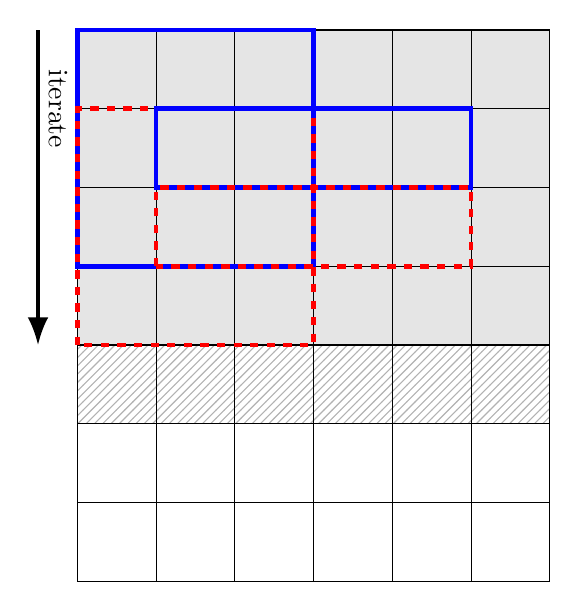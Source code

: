 % \tikzsetnextfilename{system-overview}
\begin{tikzpicture}[
    rounded corners=0mm,
    triangle/.style = {fill=blue!20, regular polygon, regular polygon sides=3 },
    node rotated/.style = {rotate=180},
    border rotated/.style = {shape border rotate=180}
]
    %coordinates
    \coordinate (orig)      at (0,0);

    \begin{pgfonlayer}{main}
        
        % Braces
        % \draw [line width=0.5mm,decorate,decoration={brace,amplitude=10pt},xshift=-4pt,yshift=0pt] (9.5,5) -- (9.5,0) node [black,midway,xshift=0.5cm,anchor=west] {Window length};
        % \draw [line width=0.5mm,decorate,decoration={brace,amplitude=10pt},xshift=-0pt,yshift=0pt] (8,-0.5) -- (0,-0.5) node [black,midway,yshift=-0.5cm,anchor=north] {Image width};
        
        % Center pixel
        % \draw[black,line width=0.5mm] (2,2) rectangle (3,3);
        
        % Window sizes
        \draw[blue,line width=0.6mm] (0,4) rectangle (3,7);
        \draw[red,line width=0.6mm,dashed] (0,3) rectangle (3,6);
        % \draw[black,line width=0.6mm,dotted] (0,2) rectangle (3,5);
        % resulting lines
        \draw[blue,line width=0.6mm] (1,5) rectangle (5,6);
        \draw[red,line width=0.6mm,dashed] (1,4) rectangle (5,5);
        % \draw[black,line width=0.3mm,dotted] (1,3) rectangle (5,4);

        % Arrows
        % \path[draw,-{Latex[length=2.5mm]}] (0,7.5) -- (4,7.5) 
        %     node[near start, above] () {iterate} ;
        \path[draw,-{Latex[length=3.5mm]},line width=0.4mm] (-0.5,7) -- (-0.5,3) 
            node[near start, above,rotate=270] () {iterate} ;

        % Axis
        % \foreach \x in {0,1,2,3,4}
        %     \node[anchor=north] at ($(-0.5,5)-(0,\x)$)  {$\x$};

    \end{pgfonlayer}

    % Foreground
    \begin{pgfonlayer}{foreground}
        
    \end{pgfonlayer} 

    % Background
    \begin{pgfonlayer}{background}
        % Init pixels
        \draw[fill=gray!20] (0,3) rectangle (6,7);
        % Iter pixels
        \draw[pattern=north east lines, pattern color=gray!60] (0,2) rectangle (6,3);
        % Grid
        \draw[step=1cm,black,thin] (0,0) grid (6,7);
    \end{pgfonlayer} 

\end{tikzpicture}